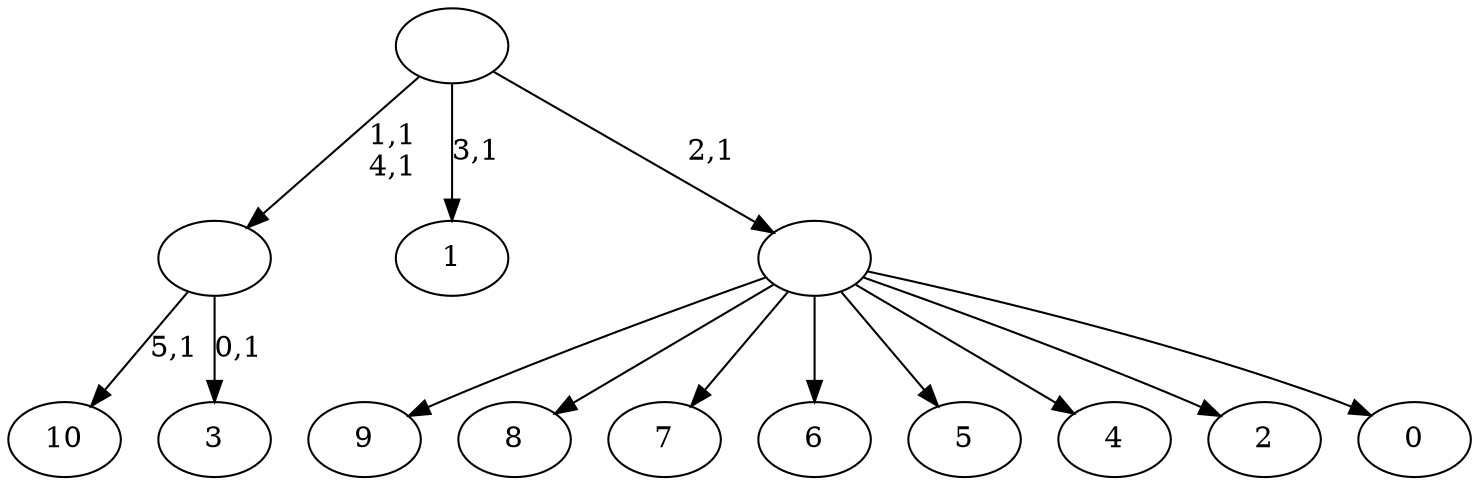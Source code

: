 digraph T {
	17 [label="10"]
	15 [label="9"]
	14 [label="8"]
	13 [label="7"]
	12 [label="6"]
	11 [label="5"]
	10 [label="4"]
	9 [label="3"]
	7 [label=""]
	5 [label="2"]
	4 [label="1"]
	2 [label="0"]
	1 [label=""]
	0 [label=""]
	7 -> 9 [label="0,1"]
	7 -> 17 [label="5,1"]
	1 -> 15 [label=""]
	1 -> 14 [label=""]
	1 -> 13 [label=""]
	1 -> 12 [label=""]
	1 -> 11 [label=""]
	1 -> 10 [label=""]
	1 -> 5 [label=""]
	1 -> 2 [label=""]
	0 -> 4 [label="3,1"]
	0 -> 7 [label="1,1\n4,1"]
	0 -> 1 [label="2,1"]
}
